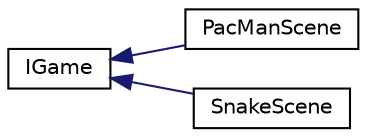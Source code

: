 digraph "Graphical Class Hierarchy"
{
  edge [fontname="Helvetica",fontsize="10",labelfontname="Helvetica",labelfontsize="10"];
  node [fontname="Helvetica",fontsize="10",shape=record];
  rankdir="LR";
  Node0 [label="IGame",height=0.2,width=0.4,color="black", fillcolor="white", style="filled",URL="$class_i_game.html"];
  Node0 -> Node1 [dir="back",color="midnightblue",fontsize="10",style="solid",fontname="Helvetica"];
  Node1 [label="PacManScene",height=0.2,width=0.4,color="black", fillcolor="white", style="filled",URL="$class_pac_man_scene.html"];
  Node0 -> Node2 [dir="back",color="midnightblue",fontsize="10",style="solid",fontname="Helvetica"];
  Node2 [label="SnakeScene",height=0.2,width=0.4,color="black", fillcolor="white", style="filled",URL="$class_snake_scene.html"];
}
